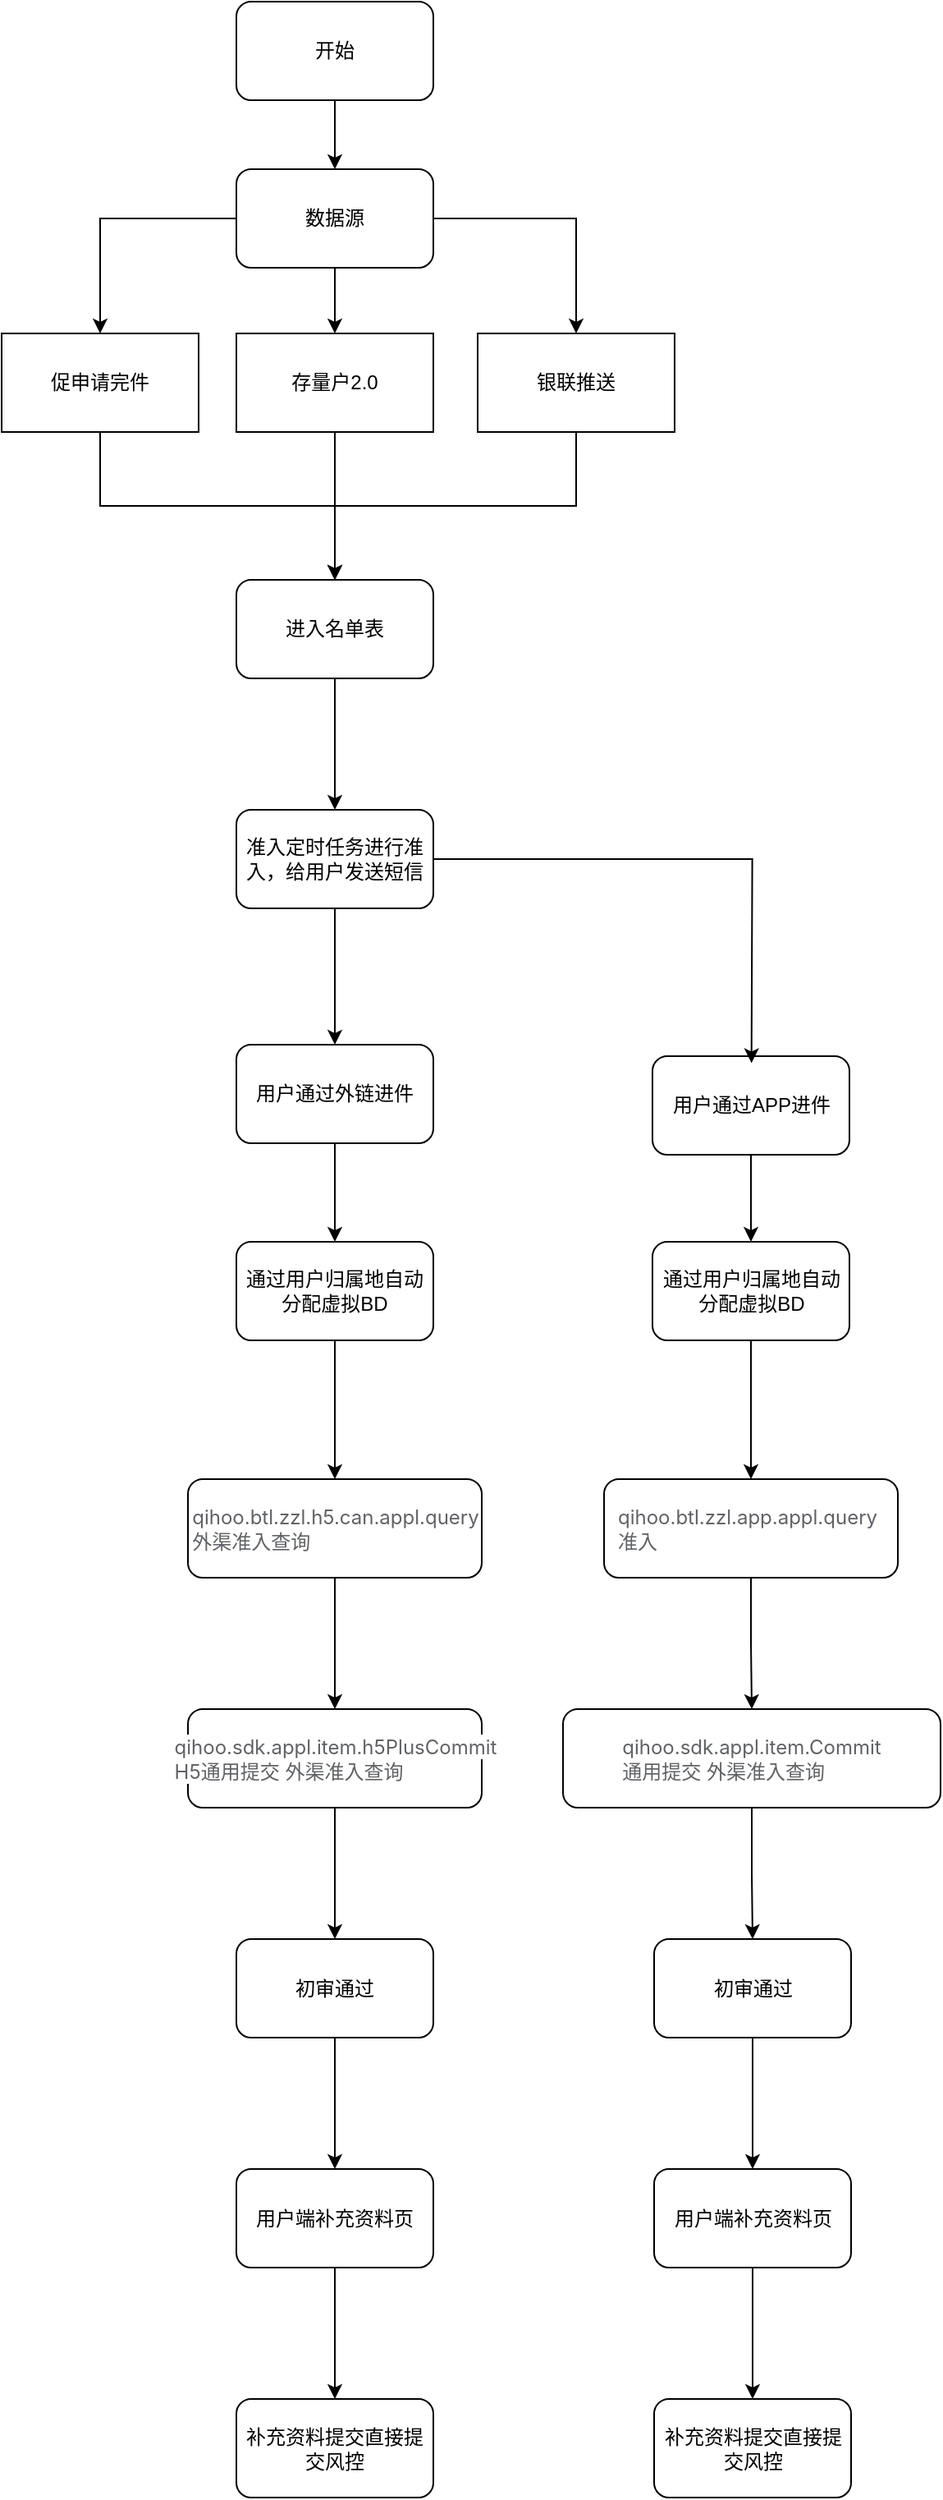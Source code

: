 <mxfile version="24.8.4">
  <diagram name="第 1 页" id="A0777vek0j0JSKXQK9_4">
    <mxGraphModel dx="1318" dy="2015" grid="1" gridSize="10" guides="1" tooltips="1" connect="1" arrows="1" fold="1" page="1" pageScale="1" pageWidth="827" pageHeight="1169" math="0" shadow="0">
      <root>
        <mxCell id="0" />
        <mxCell id="1" parent="0" />
        <mxCell id="Cu_a6kPjpPEJnt5boz2_-23" style="edgeStyle=orthogonalEdgeStyle;rounded=0;orthogonalLoop=1;jettySize=auto;html=1;exitX=0.5;exitY=1;exitDx=0;exitDy=0;entryX=0.5;entryY=0;entryDx=0;entryDy=0;" parent="1" source="5QuEPFjCGACMdQFPJvil-6" target="5QuEPFjCGACMdQFPJvil-15" edge="1">
          <mxGeometry relative="1" as="geometry" />
        </mxCell>
        <mxCell id="5QuEPFjCGACMdQFPJvil-6" value="银联推送" style="rounded=0;whiteSpace=wrap;html=1;" parent="1" vertex="1">
          <mxGeometry x="538" y="130" width="120" height="60" as="geometry" />
        </mxCell>
        <mxCell id="Cu_a6kPjpPEJnt5boz2_-13" value="" style="edgeStyle=orthogonalEdgeStyle;rounded=0;orthogonalLoop=1;jettySize=auto;html=1;" parent="1" source="5QuEPFjCGACMdQFPJvil-15" target="Cu_a6kPjpPEJnt5boz2_-12" edge="1">
          <mxGeometry relative="1" as="geometry" />
        </mxCell>
        <mxCell id="5QuEPFjCGACMdQFPJvil-15" value="进入名单表" style="rounded=1;whiteSpace=wrap;html=1;" parent="1" vertex="1">
          <mxGeometry x="391" y="280" width="120" height="60" as="geometry" />
        </mxCell>
        <mxCell id="5QuEPFjCGACMdQFPJvil-21" value="" style="edgeStyle=orthogonalEdgeStyle;rounded=0;orthogonalLoop=1;jettySize=auto;html=1;" parent="1" source="5QuEPFjCGACMdQFPJvil-19" target="5QuEPFjCGACMdQFPJvil-20" edge="1">
          <mxGeometry relative="1" as="geometry" />
        </mxCell>
        <mxCell id="5QuEPFjCGACMdQFPJvil-19" value="通过用户归属地自动分配虚拟BD" style="rounded=1;whiteSpace=wrap;html=1;" parent="1" vertex="1">
          <mxGeometry x="391" y="683" width="120" height="60" as="geometry" />
        </mxCell>
        <mxCell id="Cu_a6kPjpPEJnt5boz2_-2" value="" style="edgeStyle=orthogonalEdgeStyle;rounded=0;orthogonalLoop=1;jettySize=auto;html=1;" parent="1" source="5QuEPFjCGACMdQFPJvil-20" target="Cu_a6kPjpPEJnt5boz2_-1" edge="1">
          <mxGeometry relative="1" as="geometry" />
        </mxCell>
        <mxCell id="5QuEPFjCGACMdQFPJvil-20" value="&lt;span style=&quot;color: rgb(96, 98, 102); font-family: -apple-system, BlinkMacSystemFont, &amp;quot;Segoe UI&amp;quot;, &amp;quot;PingFang SC&amp;quot;, &amp;quot;Hiragino Sans GB&amp;quot;, &amp;quot;Microsoft YaHei&amp;quot;, &amp;quot;Helvetica Neue&amp;quot;, Helvetica, Arial, sans-serif, &amp;quot;Apple Color Emoji&amp;quot;, &amp;quot;Segoe UI Emoji&amp;quot;, &amp;quot;Segoe UI Symbol&amp;quot;; text-align: left; white-space-collapse: preserve; background-color: rgb(255, 255, 255);&quot;&gt;qihoo.btl.zzl.h5.can.appl.query&lt;/span&gt;&lt;div style=&quot;text-align: left;&quot;&gt;&lt;font face=&quot;-apple-system, BlinkMacSystemFont, Segoe UI, PingFang SC, Hiragino Sans GB, Microsoft YaHei, Helvetica Neue, Helvetica, Arial, sans-serif, Apple Color Emoji, Segoe UI Emoji, Segoe UI Symbol&quot; color=&quot;#606266&quot;&gt;&lt;span style=&quot;white-space-collapse: preserve; background-color: rgb(255, 255, 255);&quot;&gt;外渠准入查询&lt;/span&gt;&lt;/font&gt;&lt;/div&gt;" style="whiteSpace=wrap;html=1;rounded=1;" parent="1" vertex="1">
          <mxGeometry x="361.5" y="827.5" width="179" height="60" as="geometry" />
        </mxCell>
        <mxCell id="Cu_a6kPjpPEJnt5boz2_-4" value="" style="edgeStyle=orthogonalEdgeStyle;rounded=0;orthogonalLoop=1;jettySize=auto;html=1;" parent="1" source="Cu_a6kPjpPEJnt5boz2_-1" target="Cu_a6kPjpPEJnt5boz2_-3" edge="1">
          <mxGeometry relative="1" as="geometry" />
        </mxCell>
        <mxCell id="Cu_a6kPjpPEJnt5boz2_-1" value="&lt;div style=&quot;text-align: left;&quot;&gt;&lt;span style=&quot;color: rgb(96, 98, 102); font-family: -apple-system, BlinkMacSystemFont, &amp;quot;Segoe UI&amp;quot;, &amp;quot;PingFang SC&amp;quot;, &amp;quot;Hiragino Sans GB&amp;quot;, &amp;quot;Microsoft YaHei&amp;quot;, &amp;quot;Helvetica Neue&amp;quot;, Helvetica, Arial, sans-serif, &amp;quot;Apple Color Emoji&amp;quot;, &amp;quot;Segoe UI Emoji&amp;quot;, &amp;quot;Segoe UI Symbol&amp;quot;; white-space-collapse: preserve; background-color: rgb(255, 255, 255);&quot;&gt;qihoo.sdk.appl.item.h5PlusCommit&lt;/span&gt;&lt;/div&gt;&lt;div style=&quot;text-align: left;&quot;&gt;&lt;font face=&quot;-apple-system, BlinkMacSystemFont, Segoe UI, PingFang SC, Hiragino Sans GB, Microsoft YaHei, Helvetica Neue, Helvetica, Arial, sans-serif, Apple Color Emoji, Segoe UI Emoji, Segoe UI Symbol&quot; color=&quot;#606266&quot;&gt;&lt;span style=&quot;white-space-collapse: preserve; background-color: rgb(255, 255, 255);&quot;&gt;&lt;font class=&quot;__Cici__translate__ __Cici_translate_similar_text_content__&quot;&gt;H5通用提交 &lt;font style=&quot;display: inline-block;&quot; class=&quot;__Cici_translate_translated_inject_node__&quot;&gt;&lt;span&gt;外渠准入查询&lt;/span&gt;&lt;/font&gt;&lt;/font&gt;&lt;/span&gt;&lt;/font&gt;&lt;/div&gt;" style="whiteSpace=wrap;html=1;rounded=1;" parent="1" vertex="1">
          <mxGeometry x="361.5" y="967.5" width="179" height="60" as="geometry" />
        </mxCell>
        <mxCell id="Cu_a6kPjpPEJnt5boz2_-6" value="" style="edgeStyle=orthogonalEdgeStyle;rounded=0;orthogonalLoop=1;jettySize=auto;html=1;" parent="1" source="Cu_a6kPjpPEJnt5boz2_-3" target="Cu_a6kPjpPEJnt5boz2_-5" edge="1">
          <mxGeometry relative="1" as="geometry" />
        </mxCell>
        <mxCell id="Cu_a6kPjpPEJnt5boz2_-3" value="初审通过" style="whiteSpace=wrap;html=1;rounded=1;" parent="1" vertex="1">
          <mxGeometry x="391" y="1107.5" width="120" height="60" as="geometry" />
        </mxCell>
        <mxCell id="Cu_a6kPjpPEJnt5boz2_-8" value="" style="edgeStyle=orthogonalEdgeStyle;rounded=0;orthogonalLoop=1;jettySize=auto;html=1;" parent="1" source="Cu_a6kPjpPEJnt5boz2_-5" target="Cu_a6kPjpPEJnt5boz2_-7" edge="1">
          <mxGeometry relative="1" as="geometry" />
        </mxCell>
        <mxCell id="Cu_a6kPjpPEJnt5boz2_-5" value="用户端补充资料页" style="whiteSpace=wrap;html=1;rounded=1;" parent="1" vertex="1">
          <mxGeometry x="391" y="1247.5" width="120" height="60" as="geometry" />
        </mxCell>
        <mxCell id="Cu_a6kPjpPEJnt5boz2_-7" value="补充资料提交直接提交风控" style="whiteSpace=wrap;html=1;rounded=1;" parent="1" vertex="1">
          <mxGeometry x="391" y="1387.5" width="120" height="60" as="geometry" />
        </mxCell>
        <mxCell id="Cu_a6kPjpPEJnt5boz2_-16" value="" style="edgeStyle=orthogonalEdgeStyle;rounded=0;orthogonalLoop=1;jettySize=auto;html=1;" parent="1" source="Cu_a6kPjpPEJnt5boz2_-12" target="Cu_a6kPjpPEJnt5boz2_-15" edge="1">
          <mxGeometry relative="1" as="geometry" />
        </mxCell>
        <mxCell id="Cu_a6kPjpPEJnt5boz2_-12" value="准入定时任务进行准入，给用户发送短信" style="whiteSpace=wrap;html=1;rounded=1;" parent="1" vertex="1">
          <mxGeometry x="391" y="420" width="120" height="60" as="geometry" />
        </mxCell>
        <mxCell id="Cu_a6kPjpPEJnt5boz2_-24" style="edgeStyle=orthogonalEdgeStyle;rounded=0;orthogonalLoop=1;jettySize=auto;html=1;exitX=0.5;exitY=1;exitDx=0;exitDy=0;entryX=0.5;entryY=0;entryDx=0;entryDy=0;" parent="1" source="Cu_a6kPjpPEJnt5boz2_-15" target="5QuEPFjCGACMdQFPJvil-19" edge="1">
          <mxGeometry relative="1" as="geometry" />
        </mxCell>
        <mxCell id="Cu_a6kPjpPEJnt5boz2_-15" value="用户通过外链进件" style="whiteSpace=wrap;html=1;rounded=1;" parent="1" vertex="1">
          <mxGeometry x="391" y="563" width="120" height="60" as="geometry" />
        </mxCell>
        <mxCell id="Cu_a6kPjpPEJnt5boz2_-20" style="edgeStyle=orthogonalEdgeStyle;rounded=0;orthogonalLoop=1;jettySize=auto;html=1;exitX=0.5;exitY=1;exitDx=0;exitDy=0;entryX=0.5;entryY=0;entryDx=0;entryDy=0;" parent="1" source="Cu_a6kPjpPEJnt5boz2_-19" target="5QuEPFjCGACMdQFPJvil-15" edge="1">
          <mxGeometry relative="1" as="geometry" />
        </mxCell>
        <mxCell id="Cu_a6kPjpPEJnt5boz2_-19" value="存量户2.0" style="rounded=0;whiteSpace=wrap;html=1;" parent="1" vertex="1">
          <mxGeometry x="391" y="130" width="120" height="60" as="geometry" />
        </mxCell>
        <mxCell id="Cu_a6kPjpPEJnt5boz2_-22" style="edgeStyle=orthogonalEdgeStyle;rounded=0;orthogonalLoop=1;jettySize=auto;html=1;exitX=0.5;exitY=1;exitDx=0;exitDy=0;entryX=0.5;entryY=0;entryDx=0;entryDy=0;" parent="1" source="Cu_a6kPjpPEJnt5boz2_-21" target="5QuEPFjCGACMdQFPJvil-15" edge="1">
          <mxGeometry relative="1" as="geometry" />
        </mxCell>
        <mxCell id="Cu_a6kPjpPEJnt5boz2_-21" value="促申请完件" style="rounded=0;whiteSpace=wrap;html=1;" parent="1" vertex="1">
          <mxGeometry x="248" y="130" width="120" height="60" as="geometry" />
        </mxCell>
        <mxCell id="Cu_a6kPjpPEJnt5boz2_-28" value="" style="edgeStyle=orthogonalEdgeStyle;rounded=0;orthogonalLoop=1;jettySize=auto;html=1;" parent="1" source="Cu_a6kPjpPEJnt5boz2_-25" target="Cu_a6kPjpPEJnt5boz2_-27" edge="1">
          <mxGeometry relative="1" as="geometry" />
        </mxCell>
        <mxCell id="Cu_a6kPjpPEJnt5boz2_-25" value="开始" style="rounded=1;whiteSpace=wrap;html=1;" parent="1" vertex="1">
          <mxGeometry x="391" y="-72" width="120" height="60" as="geometry" />
        </mxCell>
        <mxCell id="Cu_a6kPjpPEJnt5boz2_-29" style="edgeStyle=orthogonalEdgeStyle;rounded=0;orthogonalLoop=1;jettySize=auto;html=1;exitX=0.5;exitY=1;exitDx=0;exitDy=0;entryX=0.5;entryY=0;entryDx=0;entryDy=0;" parent="1" source="Cu_a6kPjpPEJnt5boz2_-27" target="Cu_a6kPjpPEJnt5boz2_-19" edge="1">
          <mxGeometry relative="1" as="geometry" />
        </mxCell>
        <mxCell id="Cu_a6kPjpPEJnt5boz2_-30" style="edgeStyle=orthogonalEdgeStyle;rounded=0;orthogonalLoop=1;jettySize=auto;html=1;exitX=0;exitY=0.5;exitDx=0;exitDy=0;entryX=0.5;entryY=0;entryDx=0;entryDy=0;" parent="1" source="Cu_a6kPjpPEJnt5boz2_-27" target="Cu_a6kPjpPEJnt5boz2_-21" edge="1">
          <mxGeometry relative="1" as="geometry" />
        </mxCell>
        <mxCell id="Cu_a6kPjpPEJnt5boz2_-31" style="edgeStyle=orthogonalEdgeStyle;rounded=0;orthogonalLoop=1;jettySize=auto;html=1;exitX=1;exitY=0.5;exitDx=0;exitDy=0;entryX=0.5;entryY=0;entryDx=0;entryDy=0;" parent="1" source="Cu_a6kPjpPEJnt5boz2_-27" target="5QuEPFjCGACMdQFPJvil-6" edge="1">
          <mxGeometry relative="1" as="geometry" />
        </mxCell>
        <mxCell id="Cu_a6kPjpPEJnt5boz2_-27" value="数据源" style="whiteSpace=wrap;html=1;rounded=1;" parent="1" vertex="1">
          <mxGeometry x="391" y="30" width="120" height="60" as="geometry" />
        </mxCell>
        <mxCell id="5MQgcMq0XkbjuDPrcWQI-2" style="edgeStyle=orthogonalEdgeStyle;rounded=0;orthogonalLoop=1;jettySize=auto;html=1;exitX=0.5;exitY=1;exitDx=0;exitDy=0;entryX=0.5;entryY=0;entryDx=0;entryDy=0;" edge="1" parent="1" source="Cu_a6kPjpPEJnt5boz2_-32" target="5MQgcMq0XkbjuDPrcWQI-1">
          <mxGeometry relative="1" as="geometry" />
        </mxCell>
        <mxCell id="Cu_a6kPjpPEJnt5boz2_-32" value="用户通过APP进件" style="whiteSpace=wrap;html=1;rounded=1;" parent="1" vertex="1">
          <mxGeometry x="644.5" y="570" width="120" height="60" as="geometry" />
        </mxCell>
        <mxCell id="Cu_a6kPjpPEJnt5boz2_-43" style="edgeStyle=orthogonalEdgeStyle;rounded=0;orthogonalLoop=1;jettySize=auto;html=1;exitX=0.5;exitY=1;exitDx=0;exitDy=0;" parent="1" source="Cu_a6kPjpPEJnt5boz2_-33" target="Cu_a6kPjpPEJnt5boz2_-37" edge="1">
          <mxGeometry relative="1" as="geometry" />
        </mxCell>
        <mxCell id="Cu_a6kPjpPEJnt5boz2_-33" value="&lt;div style=&quot;text-align: left;&quot;&gt;&lt;font face=&quot;-apple-system, BlinkMacSystemFont, Segoe UI, PingFang SC, Hiragino Sans GB, Microsoft YaHei, Helvetica Neue, Helvetica, Arial, sans-serif, Apple Color Emoji, Segoe UI Emoji, Segoe UI Symbol&quot; color=&quot;#606266&quot;&gt;&lt;span style=&quot;background-color: rgb(255, 255, 255);&quot;&gt;&lt;span style=&quot;white-space-collapse: preserve;&quot;&gt;qihoo.btl.zzl.app.appl.query&#x9;&lt;/span&gt;&lt;/span&gt;&lt;/font&gt;&lt;/div&gt;&lt;div style=&quot;text-align: left;&quot;&gt;&lt;font face=&quot;-apple-system, BlinkMacSystemFont, Segoe UI, PingFang SC, Hiragino Sans GB, Microsoft YaHei, Helvetica Neue, Helvetica, Arial, sans-serif, Apple Color Emoji, Segoe UI Emoji, Segoe UI Symbol&quot; color=&quot;#606266&quot;&gt;&lt;span style=&quot;background-color: rgb(255, 255, 255);&quot;&gt;&lt;span style=&quot;white-space-collapse: preserve;&quot;&gt;准入&lt;/span&gt;&lt;/span&gt;&lt;/font&gt;&lt;/div&gt;" style="whiteSpace=wrap;html=1;rounded=1;" parent="1" vertex="1">
          <mxGeometry x="615" y="827.5" width="179" height="60" as="geometry" />
        </mxCell>
        <mxCell id="Cu_a6kPjpPEJnt5boz2_-36" value="" style="edgeStyle=orthogonalEdgeStyle;rounded=0;orthogonalLoop=1;jettySize=auto;html=1;" parent="1" source="Cu_a6kPjpPEJnt5boz2_-37" target="Cu_a6kPjpPEJnt5boz2_-39" edge="1">
          <mxGeometry relative="1" as="geometry" />
        </mxCell>
        <mxCell id="Cu_a6kPjpPEJnt5boz2_-37" value="&lt;div style=&quot;text-align: left;&quot;&gt;&lt;span style=&quot;color: rgb(96, 98, 102); font-family: -apple-system, BlinkMacSystemFont, &amp;quot;Segoe UI&amp;quot;, &amp;quot;PingFang SC&amp;quot;, &amp;quot;Hiragino Sans GB&amp;quot;, &amp;quot;Microsoft YaHei&amp;quot;, &amp;quot;Helvetica Neue&amp;quot;, Helvetica, Arial, sans-serif, &amp;quot;Apple Color Emoji&amp;quot;, &amp;quot;Segoe UI Emoji&amp;quot;, &amp;quot;Segoe UI Symbol&amp;quot;; white-space-collapse: preserve; background-color: rgb(255, 255, 255);&quot;&gt;qihoo.sdk.appl.item.&lt;/span&gt;&lt;span style=&quot;background-color: rgb(255, 255, 255); color: rgb(96, 98, 102); font-family: -apple-system, BlinkMacSystemFont, &amp;quot;Segoe UI&amp;quot;, &amp;quot;PingFang SC&amp;quot;, &amp;quot;Hiragino Sans GB&amp;quot;, &amp;quot;Microsoft YaHei&amp;quot;, &amp;quot;Helvetica Neue&amp;quot;, Helvetica, Arial, sans-serif, &amp;quot;Apple Color Emoji&amp;quot;, &amp;quot;Segoe UI Emoji&amp;quot;, &amp;quot;Segoe UI Symbol&amp;quot;; white-space-collapse: preserve;&quot;&gt;Commit&lt;/span&gt;&lt;/div&gt;&lt;div style=&quot;text-align: left;&quot;&gt;&lt;font face=&quot;-apple-system, BlinkMacSystemFont, Segoe UI, PingFang SC, Hiragino Sans GB, Microsoft YaHei, Helvetica Neue, Helvetica, Arial, sans-serif, Apple Color Emoji, Segoe UI Emoji, Segoe UI Symbol&quot; color=&quot;#606266&quot;&gt;&lt;span style=&quot;white-space-collapse: preserve; background-color: rgb(255, 255, 255);&quot;&gt;&lt;font class=&quot;__Cici__translate__ __Cici_translate_similar_text_content__&quot;&gt;通用提交 &lt;font style=&quot;display: inline-block;&quot; class=&quot;__Cici_translate_translated_inject_node__&quot;&gt;&lt;span&gt;外渠准入查询&lt;/span&gt;&lt;/font&gt;&lt;/font&gt;&lt;/span&gt;&lt;/font&gt;&lt;/div&gt;" style="whiteSpace=wrap;html=1;rounded=1;" parent="1" vertex="1">
          <mxGeometry x="590" y="967.5" width="230" height="60" as="geometry" />
        </mxCell>
        <mxCell id="Cu_a6kPjpPEJnt5boz2_-38" value="" style="edgeStyle=orthogonalEdgeStyle;rounded=0;orthogonalLoop=1;jettySize=auto;html=1;" parent="1" source="Cu_a6kPjpPEJnt5boz2_-39" target="Cu_a6kPjpPEJnt5boz2_-41" edge="1">
          <mxGeometry relative="1" as="geometry" />
        </mxCell>
        <mxCell id="Cu_a6kPjpPEJnt5boz2_-39" value="初审通过" style="whiteSpace=wrap;html=1;rounded=1;" parent="1" vertex="1">
          <mxGeometry x="645.5" y="1107.5" width="120" height="60" as="geometry" />
        </mxCell>
        <mxCell id="Cu_a6kPjpPEJnt5boz2_-40" value="" style="edgeStyle=orthogonalEdgeStyle;rounded=0;orthogonalLoop=1;jettySize=auto;html=1;" parent="1" source="Cu_a6kPjpPEJnt5boz2_-41" target="Cu_a6kPjpPEJnt5boz2_-42" edge="1">
          <mxGeometry relative="1" as="geometry" />
        </mxCell>
        <mxCell id="Cu_a6kPjpPEJnt5boz2_-41" value="用户端补充资料页" style="whiteSpace=wrap;html=1;rounded=1;" parent="1" vertex="1">
          <mxGeometry x="645.5" y="1247.5" width="120" height="60" as="geometry" />
        </mxCell>
        <mxCell id="Cu_a6kPjpPEJnt5boz2_-42" value="补充资料提交直接提交风控" style="whiteSpace=wrap;html=1;rounded=1;" parent="1" vertex="1">
          <mxGeometry x="645.5" y="1387.5" width="120" height="60" as="geometry" />
        </mxCell>
        <mxCell id="Cu_a6kPjpPEJnt5boz2_-44" style="edgeStyle=orthogonalEdgeStyle;rounded=0;orthogonalLoop=1;jettySize=auto;html=1;exitX=1;exitY=0.5;exitDx=0;exitDy=0;entryX=0.411;entryY=0.07;entryDx=0;entryDy=0;entryPerimeter=0;" parent="1" source="Cu_a6kPjpPEJnt5boz2_-12" edge="1">
          <mxGeometry relative="1" as="geometry">
            <mxPoint x="522" y="450" as="sourcePoint" />
            <mxPoint x="704.82" y="574.2" as="targetPoint" />
          </mxGeometry>
        </mxCell>
        <mxCell id="5MQgcMq0XkbjuDPrcWQI-3" style="edgeStyle=orthogonalEdgeStyle;rounded=0;orthogonalLoop=1;jettySize=auto;html=1;exitX=0.5;exitY=1;exitDx=0;exitDy=0;entryX=0.5;entryY=0;entryDx=0;entryDy=0;" edge="1" parent="1" source="5MQgcMq0XkbjuDPrcWQI-1" target="Cu_a6kPjpPEJnt5boz2_-33">
          <mxGeometry relative="1" as="geometry" />
        </mxCell>
        <mxCell id="5MQgcMq0XkbjuDPrcWQI-1" value="通过用户归属地自动分配虚拟BD" style="rounded=1;whiteSpace=wrap;html=1;" vertex="1" parent="1">
          <mxGeometry x="644.5" y="683" width="120" height="60" as="geometry" />
        </mxCell>
      </root>
    </mxGraphModel>
  </diagram>
</mxfile>
